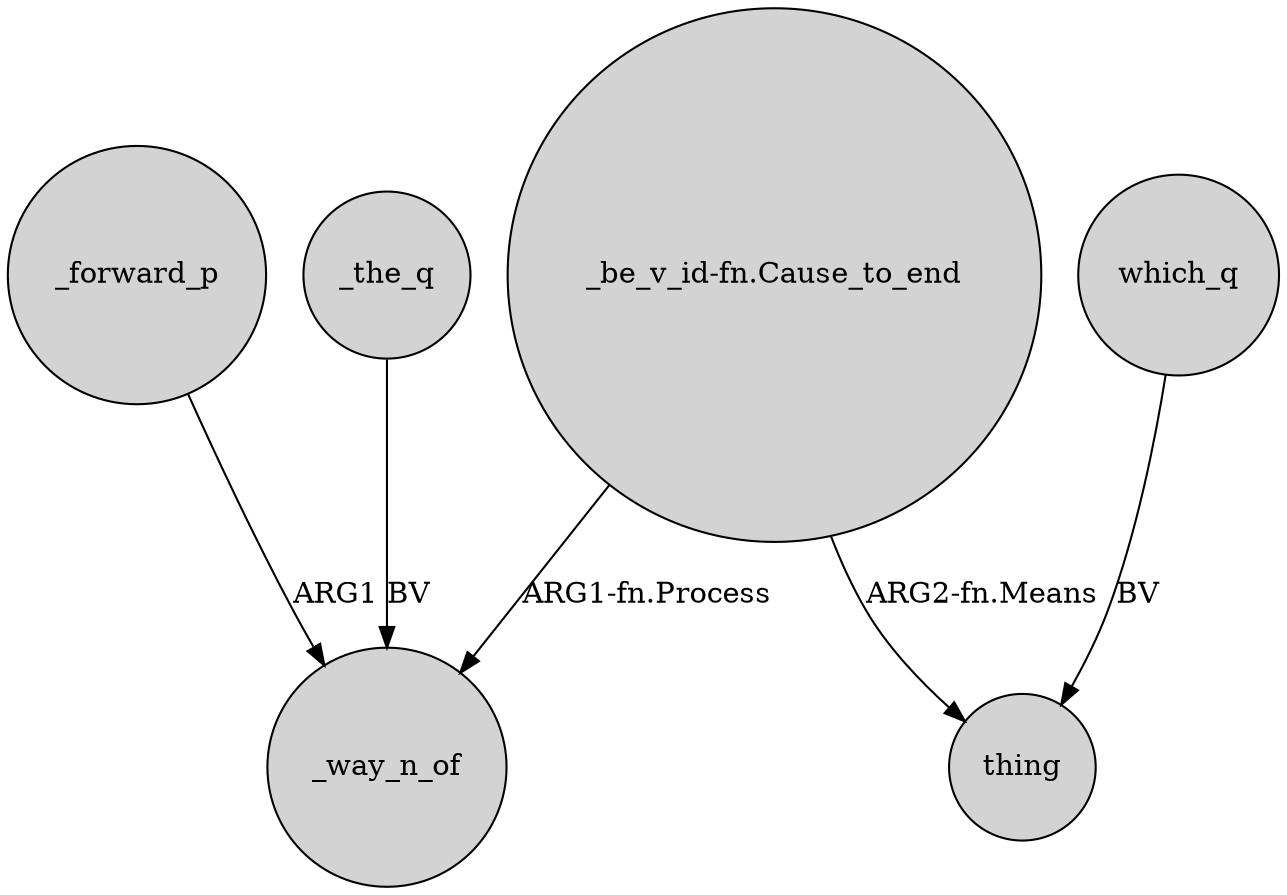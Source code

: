 digraph {
	node [shape=circle style=filled]
	_forward_p -> _way_n_of [label=ARG1]
	_the_q -> _way_n_of [label=BV]
	"_be_v_id-fn.Cause_to_end" -> _way_n_of [label="ARG1-fn.Process"]
	"_be_v_id-fn.Cause_to_end" -> thing [label="ARG2-fn.Means"]
	which_q -> thing [label=BV]
}
